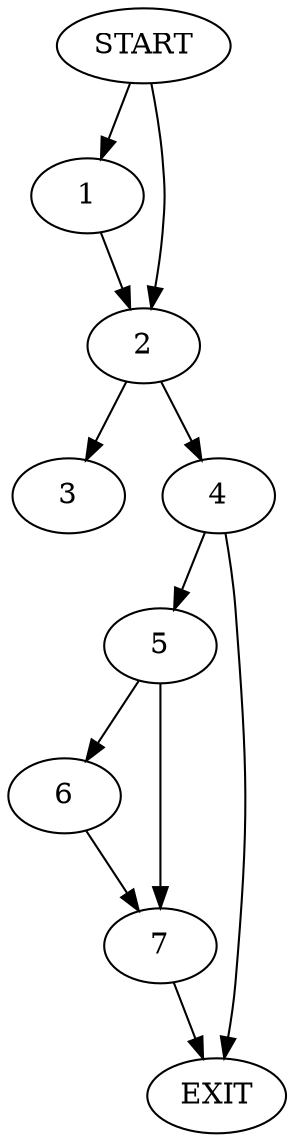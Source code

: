digraph { 
0 [label="START"];
1;
2;
3;
4;
5;
6;
7;
8[label="EXIT"];
0 -> 2;
0 -> 1;
1 -> 2;
2 -> 3;
2 -> 4;
4 -> 5;
4 -> 8;
5 -> 6;
5 -> 7;
6 -> 7;
7 -> 8;
}
